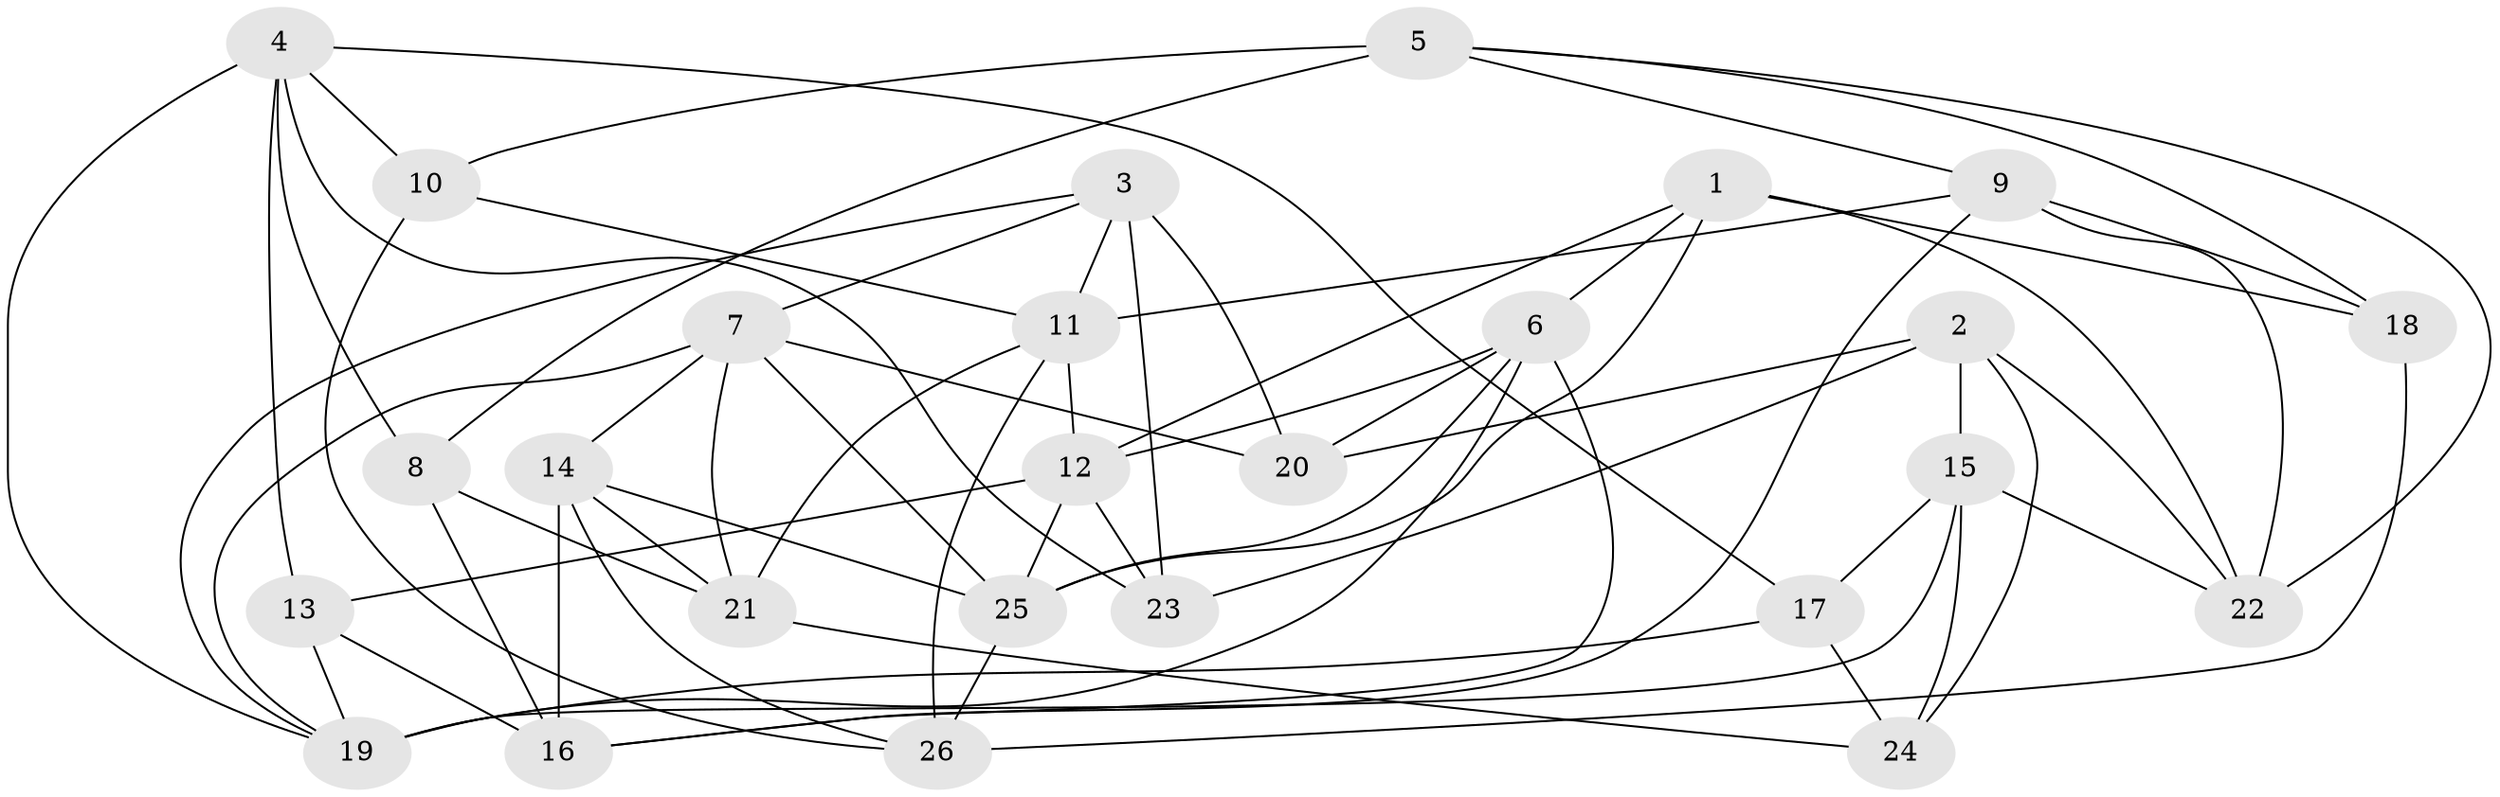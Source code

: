 // original degree distribution, {4: 1.0}
// Generated by graph-tools (version 1.1) at 2025/38/03/04/25 23:38:16]
// undirected, 26 vertices, 65 edges
graph export_dot {
  node [color=gray90,style=filled];
  1;
  2;
  3;
  4;
  5;
  6;
  7;
  8;
  9;
  10;
  11;
  12;
  13;
  14;
  15;
  16;
  17;
  18;
  19;
  20;
  21;
  22;
  23;
  24;
  25;
  26;
  1 -- 6 [weight=1.0];
  1 -- 12 [weight=1.0];
  1 -- 18 [weight=2.0];
  1 -- 22 [weight=1.0];
  1 -- 25 [weight=1.0];
  2 -- 15 [weight=1.0];
  2 -- 20 [weight=2.0];
  2 -- 22 [weight=1.0];
  2 -- 23 [weight=1.0];
  2 -- 24 [weight=1.0];
  3 -- 7 [weight=1.0];
  3 -- 11 [weight=1.0];
  3 -- 19 [weight=1.0];
  3 -- 20 [weight=2.0];
  3 -- 23 [weight=1.0];
  4 -- 8 [weight=1.0];
  4 -- 10 [weight=1.0];
  4 -- 13 [weight=1.0];
  4 -- 17 [weight=1.0];
  4 -- 19 [weight=1.0];
  4 -- 23 [weight=1.0];
  5 -- 8 [weight=2.0];
  5 -- 9 [weight=1.0];
  5 -- 10 [weight=1.0];
  5 -- 18 [weight=1.0];
  5 -- 22 [weight=1.0];
  6 -- 12 [weight=1.0];
  6 -- 16 [weight=1.0];
  6 -- 19 [weight=1.0];
  6 -- 20 [weight=1.0];
  6 -- 25 [weight=1.0];
  7 -- 14 [weight=1.0];
  7 -- 19 [weight=1.0];
  7 -- 20 [weight=1.0];
  7 -- 21 [weight=1.0];
  7 -- 25 [weight=1.0];
  8 -- 16 [weight=1.0];
  8 -- 21 [weight=2.0];
  9 -- 11 [weight=1.0];
  9 -- 16 [weight=1.0];
  9 -- 18 [weight=1.0];
  9 -- 22 [weight=2.0];
  10 -- 11 [weight=1.0];
  10 -- 26 [weight=1.0];
  11 -- 12 [weight=1.0];
  11 -- 21 [weight=1.0];
  11 -- 26 [weight=1.0];
  12 -- 13 [weight=1.0];
  12 -- 23 [weight=1.0];
  12 -- 25 [weight=1.0];
  13 -- 16 [weight=1.0];
  13 -- 19 [weight=1.0];
  14 -- 16 [weight=2.0];
  14 -- 21 [weight=1.0];
  14 -- 25 [weight=1.0];
  14 -- 26 [weight=1.0];
  15 -- 17 [weight=2.0];
  15 -- 19 [weight=1.0];
  15 -- 22 [weight=1.0];
  15 -- 24 [weight=1.0];
  17 -- 19 [weight=2.0];
  17 -- 24 [weight=1.0];
  18 -- 26 [weight=2.0];
  21 -- 24 [weight=1.0];
  25 -- 26 [weight=1.0];
}
